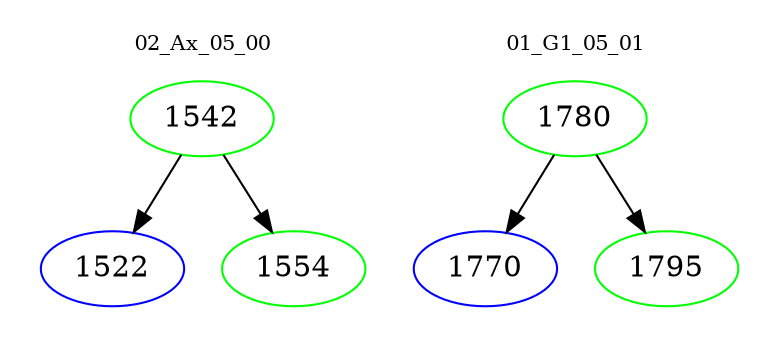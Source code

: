 digraph{
subgraph cluster_0 {
color = white
label = "02_Ax_05_00";
fontsize=10;
T0_1542 [label="1542", color="green"]
T0_1542 -> T0_1522 [color="black"]
T0_1522 [label="1522", color="blue"]
T0_1542 -> T0_1554 [color="black"]
T0_1554 [label="1554", color="green"]
}
subgraph cluster_1 {
color = white
label = "01_G1_05_01";
fontsize=10;
T1_1780 [label="1780", color="green"]
T1_1780 -> T1_1770 [color="black"]
T1_1770 [label="1770", color="blue"]
T1_1780 -> T1_1795 [color="black"]
T1_1795 [label="1795", color="green"]
}
}
